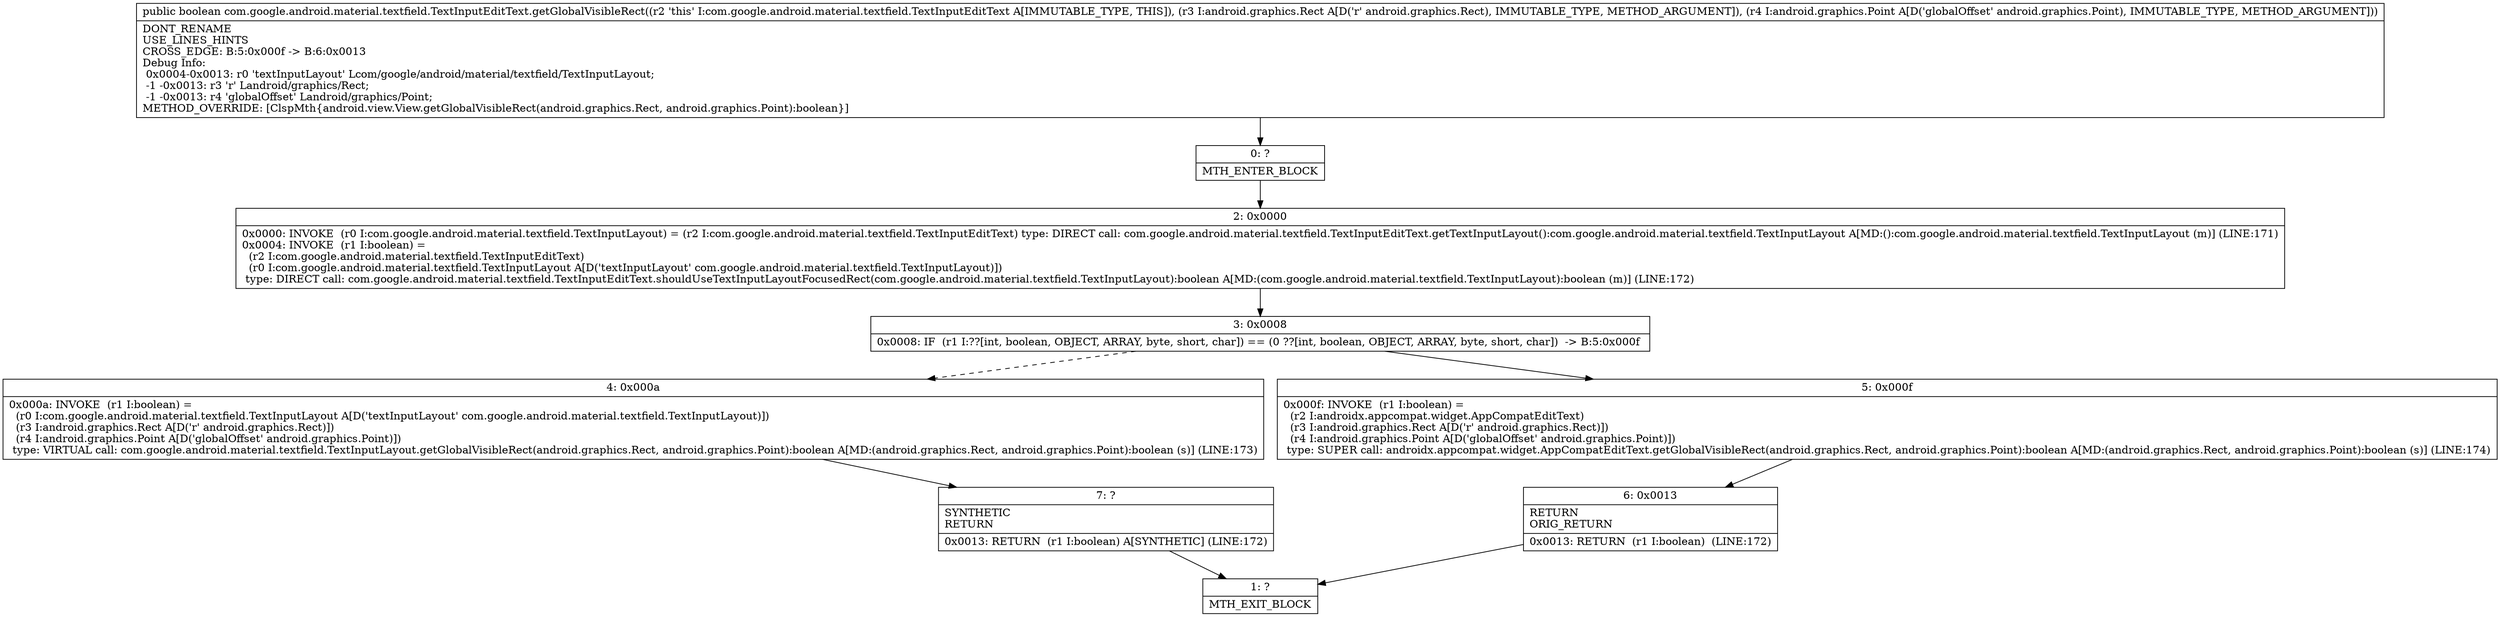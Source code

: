digraph "CFG forcom.google.android.material.textfield.TextInputEditText.getGlobalVisibleRect(Landroid\/graphics\/Rect;Landroid\/graphics\/Point;)Z" {
Node_0 [shape=record,label="{0\:\ ?|MTH_ENTER_BLOCK\l}"];
Node_2 [shape=record,label="{2\:\ 0x0000|0x0000: INVOKE  (r0 I:com.google.android.material.textfield.TextInputLayout) = (r2 I:com.google.android.material.textfield.TextInputEditText) type: DIRECT call: com.google.android.material.textfield.TextInputEditText.getTextInputLayout():com.google.android.material.textfield.TextInputLayout A[MD:():com.google.android.material.textfield.TextInputLayout (m)] (LINE:171)\l0x0004: INVOKE  (r1 I:boolean) = \l  (r2 I:com.google.android.material.textfield.TextInputEditText)\l  (r0 I:com.google.android.material.textfield.TextInputLayout A[D('textInputLayout' com.google.android.material.textfield.TextInputLayout)])\l type: DIRECT call: com.google.android.material.textfield.TextInputEditText.shouldUseTextInputLayoutFocusedRect(com.google.android.material.textfield.TextInputLayout):boolean A[MD:(com.google.android.material.textfield.TextInputLayout):boolean (m)] (LINE:172)\l}"];
Node_3 [shape=record,label="{3\:\ 0x0008|0x0008: IF  (r1 I:??[int, boolean, OBJECT, ARRAY, byte, short, char]) == (0 ??[int, boolean, OBJECT, ARRAY, byte, short, char])  \-\> B:5:0x000f \l}"];
Node_4 [shape=record,label="{4\:\ 0x000a|0x000a: INVOKE  (r1 I:boolean) = \l  (r0 I:com.google.android.material.textfield.TextInputLayout A[D('textInputLayout' com.google.android.material.textfield.TextInputLayout)])\l  (r3 I:android.graphics.Rect A[D('r' android.graphics.Rect)])\l  (r4 I:android.graphics.Point A[D('globalOffset' android.graphics.Point)])\l type: VIRTUAL call: com.google.android.material.textfield.TextInputLayout.getGlobalVisibleRect(android.graphics.Rect, android.graphics.Point):boolean A[MD:(android.graphics.Rect, android.graphics.Point):boolean (s)] (LINE:173)\l}"];
Node_7 [shape=record,label="{7\:\ ?|SYNTHETIC\lRETURN\l|0x0013: RETURN  (r1 I:boolean) A[SYNTHETIC] (LINE:172)\l}"];
Node_1 [shape=record,label="{1\:\ ?|MTH_EXIT_BLOCK\l}"];
Node_5 [shape=record,label="{5\:\ 0x000f|0x000f: INVOKE  (r1 I:boolean) = \l  (r2 I:androidx.appcompat.widget.AppCompatEditText)\l  (r3 I:android.graphics.Rect A[D('r' android.graphics.Rect)])\l  (r4 I:android.graphics.Point A[D('globalOffset' android.graphics.Point)])\l type: SUPER call: androidx.appcompat.widget.AppCompatEditText.getGlobalVisibleRect(android.graphics.Rect, android.graphics.Point):boolean A[MD:(android.graphics.Rect, android.graphics.Point):boolean (s)] (LINE:174)\l}"];
Node_6 [shape=record,label="{6\:\ 0x0013|RETURN\lORIG_RETURN\l|0x0013: RETURN  (r1 I:boolean)  (LINE:172)\l}"];
MethodNode[shape=record,label="{public boolean com.google.android.material.textfield.TextInputEditText.getGlobalVisibleRect((r2 'this' I:com.google.android.material.textfield.TextInputEditText A[IMMUTABLE_TYPE, THIS]), (r3 I:android.graphics.Rect A[D('r' android.graphics.Rect), IMMUTABLE_TYPE, METHOD_ARGUMENT]), (r4 I:android.graphics.Point A[D('globalOffset' android.graphics.Point), IMMUTABLE_TYPE, METHOD_ARGUMENT]))  | DONT_RENAME\lUSE_LINES_HINTS\lCROSS_EDGE: B:5:0x000f \-\> B:6:0x0013\lDebug Info:\l  0x0004\-0x0013: r0 'textInputLayout' Lcom\/google\/android\/material\/textfield\/TextInputLayout;\l  \-1 \-0x0013: r3 'r' Landroid\/graphics\/Rect;\l  \-1 \-0x0013: r4 'globalOffset' Landroid\/graphics\/Point;\lMETHOD_OVERRIDE: [ClspMth\{android.view.View.getGlobalVisibleRect(android.graphics.Rect, android.graphics.Point):boolean\}]\l}"];
MethodNode -> Node_0;Node_0 -> Node_2;
Node_2 -> Node_3;
Node_3 -> Node_4[style=dashed];
Node_3 -> Node_5;
Node_4 -> Node_7;
Node_7 -> Node_1;
Node_5 -> Node_6;
Node_6 -> Node_1;
}

